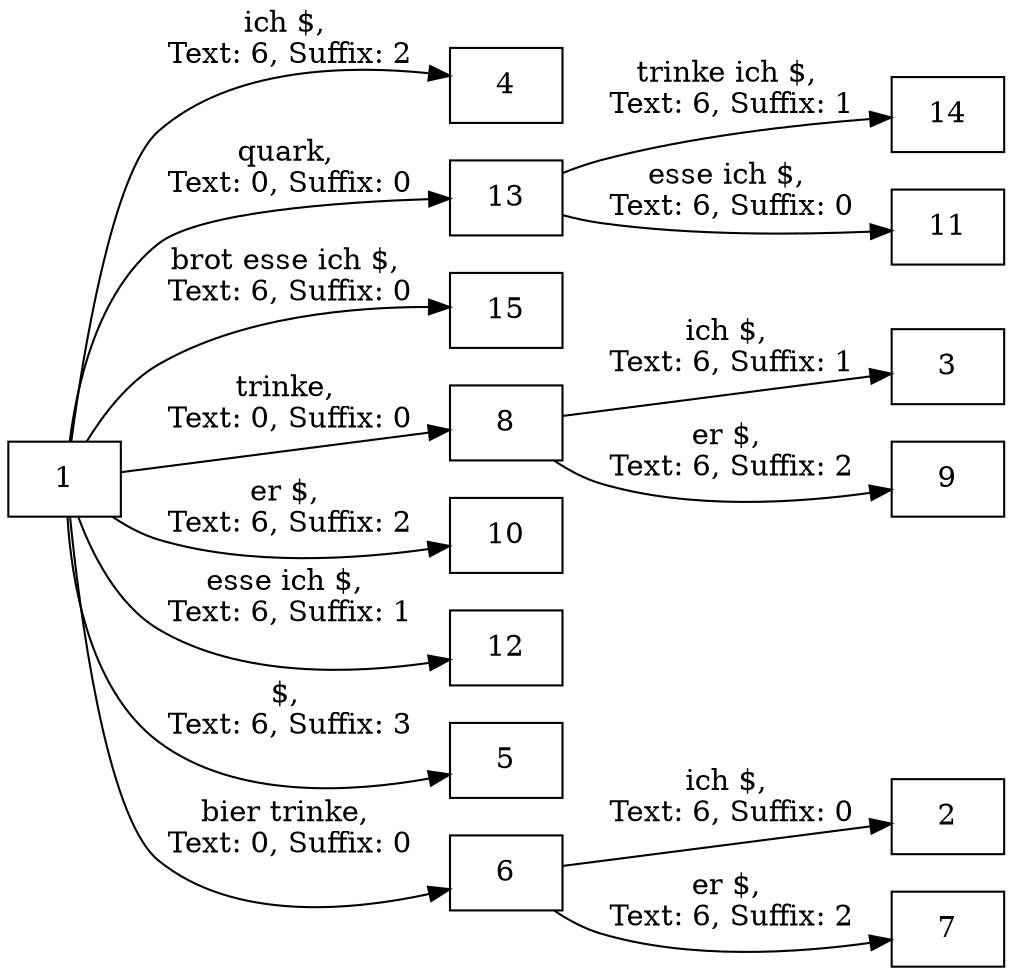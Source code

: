 /* this is a generated dot file: www.graphviz.org */
digraph suffixtree {
	rankdir=LR
node[shape=box]			1->4
		[label="ich $,\n Text: 6, Suffix: 2"];
		1->13
		[label="quark,\n Text: 0, Suffix: 0"];
			13->14
			[label="trinke ich $,\n Text: 6, Suffix: 1"];
			13->11
			[label="esse ich $,\n Text: 6, Suffix: 0"];
		1->15
		[label="brot esse ich $,\n Text: 6, Suffix: 0"];
		1->8
		[label="trinke,\n Text: 0, Suffix: 0"];
			8->3
			[label="ich $,\n Text: 6, Suffix: 1"];
			8->9
			[label="er $,\n Text: 6, Suffix: 2"];
		1->10
		[label="er $,\n Text: 6, Suffix: 2"];
		1->12
		[label="esse ich $,\n Text: 6, Suffix: 1"];
		1->5
		[label="$,\n Text: 6, Suffix: 3"];
		1->6
		[label="bier trinke,\n Text: 0, Suffix: 0"];
			6->2
			[label="ich $,\n Text: 6, Suffix: 0"];
			6->7
			[label="er $,\n Text: 6, Suffix: 2"];
}